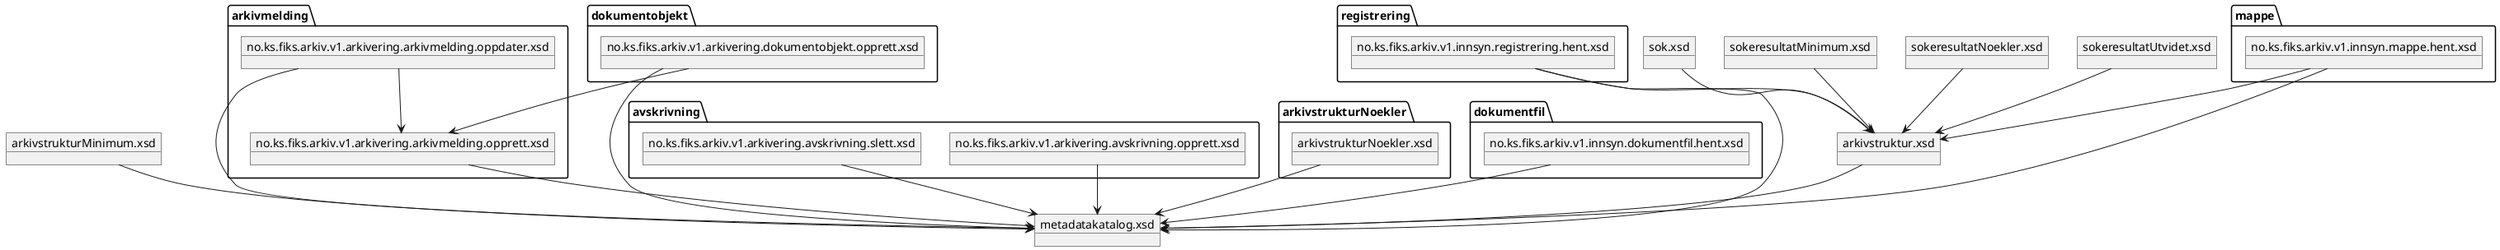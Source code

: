 @startuml
object "no.ks.fiks.arkiv.v1.arkivering.arkivmelding.opprett.xsd" as arkivmelding.opprett
object "no.ks.fiks.arkiv.v1.arkivering.arkivmelding.opprett.kvittering.xsd" as arkivmelding.opprett.kvittering
object "no.ks.fiks.arkiv.v1.arkivering.arkivmelding.oppdater.xsd" as arkivmelding.oppdater
object "no.ks.fiks.arkiv.v1.arkivering.dokumentobjekt.opprett.xsd" as dokumentobjekt.opprett
object "no.ks.fiks.arkiv.v1.arkivering.dokumentobjekt.opprett.kvittering.xsd" as dokumentobjekt.opprett.kvittering
object "no.ks.fiks.arkiv.v1.arkivering.avskrivning.opprett.xsd" as avskrivning.opprett
object "no.ks.fiks.arkiv.v1.arkivering.avskrivning.slett.xsd" as avskrivning.slett
object "arkivstruktur.xsd" as arkivstruktur
object "arkivstrukturMinimum.xsd" as arkivstrukturMinimum
object "metadatakatalog.xsd" as metadatakatalog
object arkivstrukturNoekler.xsd
object "no.ks.fiks.arkiv.v1.innsyn.dokumentfil.hent.xsd" as dokumentfil.hent
object "no.ks.fiks.arkiv.v1.innsyn.registrering.hent.xsd" as registrering.hent
object "no.ks.fiks.arkiv.v1.innsyn.registrering.hent.resultat.xsd" as registrering.hent.resultat
object "no.ks.fiks.arkiv.v1.innsyn.mappe.hent.xsd" as mappe.hent
object "no.ks.fiks.arkiv.v1.innsyn.mappe.hent.resultat.xsd" as mappe.hent.resultat
object "sok.xsd" as sok
object "sokeresultatMinimum.xsd" as sokeresultatMinimum
object "sokeresultatNoekler.xsd" as sokeresultatNoekler
object "sokeresultatUtvidet.xsd" as sokeresultatUtvidet


arkivmelding.opprett --> metadatakatalog
arkivmelding.opprett.kvittering --> metadatakatalog
arkivmelding.oppdater --> arkivmelding.opprett
arkivmelding.oppdater --> metadatakatalog
avskrivning.opprett --> metadatakatalog
avskrivning.slett --> metadatakatalog
dokumentobjekt.opprett --> metadatakatalog
dokumentobjekt.opprett --> arkivmelding.opprett
dokumentobjekt.opprett.kvittering --> metadatakatalog
arkivstruktur --> metadatakatalog
arkivstrukturMinimum --> metadatakatalog
arkivstrukturNoekler.xsd --> metadatakatalog
dokumentfil.hent --> metadatakatalog
registrering.hent --> arkivstruktur
registrering.hent --> metadatakatalog
mappe.hent --> arkivstruktur
mappe.hent --> metadatakatalog
sok --> arkivstruktur
mappe.hent.resultat --> arkivstruktur
sokeresultatMinimum --> arkivstruktur
sokeresultatNoekler --> arkivstruktur
sokeresultatUtvidet --> arkivstruktur

@enduml